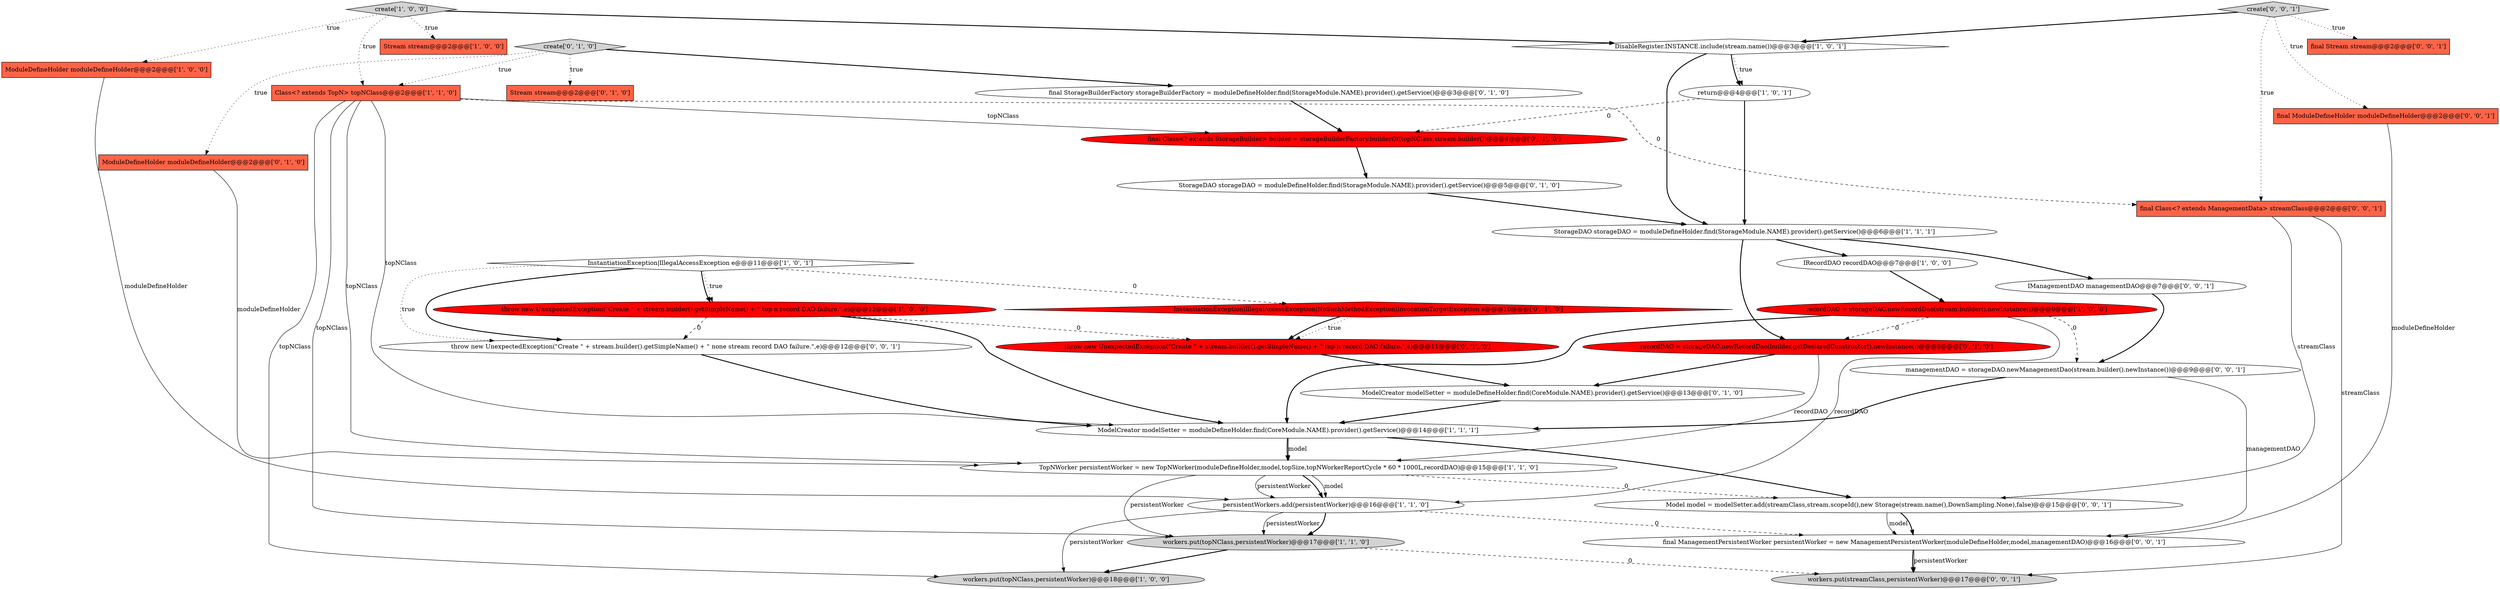 digraph {
18 [style = filled, label = "create['0', '1', '0']", fillcolor = lightgray, shape = diamond image = "AAA0AAABBB2BBB"];
19 [style = filled, label = "ModuleDefineHolder moduleDefineHolder@@@2@@@['0', '1', '0']", fillcolor = tomato, shape = box image = "AAA0AAABBB2BBB"];
8 [style = filled, label = "InstantiationException|IllegalAccessException e@@@11@@@['1', '0', '1']", fillcolor = white, shape = diamond image = "AAA0AAABBB1BBB"];
17 [style = filled, label = "ModelCreator modelSetter = moduleDefineHolder.find(CoreModule.NAME).provider().getService()@@@13@@@['0', '1', '0']", fillcolor = white, shape = ellipse image = "AAA0AAABBB2BBB"];
0 [style = filled, label = "recordDAO = storageDAO.newRecordDao(stream.builder().newInstance())@@@9@@@['1', '0', '0']", fillcolor = red, shape = ellipse image = "AAA1AAABBB1BBB"];
12 [style = filled, label = "IRecordDAO recordDAO@@@7@@@['1', '0', '0']", fillcolor = white, shape = ellipse image = "AAA0AAABBB1BBB"];
13 [style = filled, label = "workers.put(topNClass,persistentWorker)@@@17@@@['1', '1', '0']", fillcolor = lightgray, shape = ellipse image = "AAA0AAABBB1BBB"];
33 [style = filled, label = "managementDAO = storageDAO.newManagementDao(stream.builder().newInstance())@@@9@@@['0', '0', '1']", fillcolor = white, shape = ellipse image = "AAA0AAABBB3BBB"];
35 [style = filled, label = "Model model = modelSetter.add(streamClass,stream.scopeId(),new Storage(stream.name(),DownSampling.None),false)@@@15@@@['0', '0', '1']", fillcolor = white, shape = ellipse image = "AAA0AAABBB3BBB"];
5 [style = filled, label = "TopNWorker persistentWorker = new TopNWorker(moduleDefineHolder,model,topSize,topNWorkerReportCycle * 60 * 1000L,recordDAO)@@@15@@@['1', '1', '0']", fillcolor = white, shape = ellipse image = "AAA0AAABBB1BBB"];
1 [style = filled, label = "return@@@4@@@['1', '0', '1']", fillcolor = white, shape = ellipse image = "AAA0AAABBB1BBB"];
9 [style = filled, label = "ModuleDefineHolder moduleDefineHolder@@@2@@@['1', '0', '0']", fillcolor = tomato, shape = box image = "AAA0AAABBB1BBB"];
11 [style = filled, label = "Class<? extends TopN> topNClass@@@2@@@['1', '1', '0']", fillcolor = tomato, shape = box image = "AAA0AAABBB1BBB"];
15 [style = filled, label = "DisableRegister.INSTANCE.include(stream.name())@@@3@@@['1', '0', '1']", fillcolor = white, shape = diamond image = "AAA0AAABBB1BBB"];
32 [style = filled, label = "create['0', '0', '1']", fillcolor = lightgray, shape = diamond image = "AAA0AAABBB3BBB"];
25 [style = filled, label = "InstantiationException|IllegalAccessException|NoSuchMethodException|InvocationTargetException e@@@10@@@['0', '1', '0']", fillcolor = red, shape = diamond image = "AAA1AAABBB2BBB"];
23 [style = filled, label = "recordDAO = storageDAO.newRecordDao(builder.getDeclaredConstructor().newInstance())@@@8@@@['0', '1', '0']", fillcolor = red, shape = ellipse image = "AAA1AAABBB2BBB"];
2 [style = filled, label = "ModelCreator modelSetter = moduleDefineHolder.find(CoreModule.NAME).provider().getService()@@@14@@@['1', '1', '1']", fillcolor = white, shape = ellipse image = "AAA0AAABBB1BBB"];
4 [style = filled, label = "Stream stream@@@2@@@['1', '0', '0']", fillcolor = tomato, shape = box image = "AAA0AAABBB1BBB"];
24 [style = filled, label = "throw new UnexpectedException(\"Create \" + stream.builder().getSimpleName() + \" top n record DAO failure.\",e)@@@11@@@['0', '1', '0']", fillcolor = red, shape = ellipse image = "AAA1AAABBB2BBB"];
10 [style = filled, label = "throw new UnexpectedException(\"Create \" + stream.builder().getSimpleName() + \" top n record DAO failure.\",e)@@@12@@@['1', '0', '0']", fillcolor = red, shape = ellipse image = "AAA1AAABBB1BBB"];
27 [style = filled, label = "final ManagementPersistentWorker persistentWorker = new ManagementPersistentWorker(moduleDefineHolder,model,managementDAO)@@@16@@@['0', '0', '1']", fillcolor = white, shape = ellipse image = "AAA0AAABBB3BBB"];
28 [style = filled, label = "final ModuleDefineHolder moduleDefineHolder@@@2@@@['0', '0', '1']", fillcolor = tomato, shape = box image = "AAA0AAABBB3BBB"];
14 [style = filled, label = "workers.put(topNClass,persistentWorker)@@@18@@@['1', '0', '0']", fillcolor = lightgray, shape = ellipse image = "AAA0AAABBB1BBB"];
34 [style = filled, label = "final Class<? extends ManagementData> streamClass@@@2@@@['0', '0', '1']", fillcolor = tomato, shape = box image = "AAA0AAABBB3BBB"];
7 [style = filled, label = "StorageDAO storageDAO = moduleDefineHolder.find(StorageModule.NAME).provider().getService()@@@6@@@['1', '1', '1']", fillcolor = white, shape = ellipse image = "AAA0AAABBB1BBB"];
20 [style = filled, label = "StorageDAO storageDAO = moduleDefineHolder.find(StorageModule.NAME).provider().getService()@@@5@@@['0', '1', '0']", fillcolor = white, shape = ellipse image = "AAA0AAABBB2BBB"];
29 [style = filled, label = "IManagementDAO managementDAO@@@7@@@['0', '0', '1']", fillcolor = white, shape = ellipse image = "AAA0AAABBB3BBB"];
6 [style = filled, label = "create['1', '0', '0']", fillcolor = lightgray, shape = diamond image = "AAA0AAABBB1BBB"];
16 [style = filled, label = "final Class<? extends StorageBuilder> builder = storageBuilderFactory.builderOf(topNClass,stream.builder())@@@4@@@['0', '1', '0']", fillcolor = red, shape = ellipse image = "AAA1AAABBB2BBB"];
3 [style = filled, label = "persistentWorkers.add(persistentWorker)@@@16@@@['1', '1', '0']", fillcolor = white, shape = ellipse image = "AAA0AAABBB1BBB"];
21 [style = filled, label = "final StorageBuilderFactory storageBuilderFactory = moduleDefineHolder.find(StorageModule.NAME).provider().getService()@@@3@@@['0', '1', '0']", fillcolor = white, shape = ellipse image = "AAA0AAABBB2BBB"];
30 [style = filled, label = "workers.put(streamClass,persistentWorker)@@@17@@@['0', '0', '1']", fillcolor = lightgray, shape = ellipse image = "AAA0AAABBB3BBB"];
22 [style = filled, label = "Stream stream@@@2@@@['0', '1', '0']", fillcolor = tomato, shape = box image = "AAA0AAABBB2BBB"];
26 [style = filled, label = "throw new UnexpectedException(\"Create \" + stream.builder().getSimpleName() + \" none stream record DAO failure.\",e)@@@12@@@['0', '0', '1']", fillcolor = white, shape = ellipse image = "AAA0AAABBB3BBB"];
31 [style = filled, label = "final Stream stream@@@2@@@['0', '0', '1']", fillcolor = tomato, shape = box image = "AAA0AAABBB3BBB"];
5->3 [style = bold, label=""];
2->35 [style = bold, label=""];
8->26 [style = dotted, label="true"];
35->27 [style = solid, label="model"];
8->10 [style = bold, label=""];
32->28 [style = dotted, label="true"];
35->27 [style = bold, label=""];
9->3 [style = solid, label="moduleDefineHolder"];
32->34 [style = dotted, label="true"];
15->7 [style = bold, label=""];
23->5 [style = solid, label="recordDAO"];
7->12 [style = bold, label=""];
27->30 [style = solid, label="persistentWorker"];
3->13 [style = solid, label="persistentWorker"];
34->30 [style = solid, label="streamClass"];
0->23 [style = dashed, label="0"];
27->30 [style = bold, label=""];
11->34 [style = dashed, label="0"];
0->2 [style = bold, label=""];
3->14 [style = solid, label="persistentWorker"];
11->14 [style = solid, label="topNClass"];
18->19 [style = dotted, label="true"];
3->27 [style = dashed, label="0"];
5->3 [style = solid, label="model"];
25->24 [style = dotted, label="true"];
8->26 [style = bold, label=""];
8->10 [style = dotted, label="true"];
5->13 [style = solid, label="persistentWorker"];
12->0 [style = bold, label=""];
1->7 [style = bold, label=""];
11->13 [style = solid, label="topNClass"];
6->15 [style = bold, label=""];
25->24 [style = bold, label=""];
18->11 [style = dotted, label="true"];
26->2 [style = bold, label=""];
29->33 [style = bold, label=""];
10->26 [style = dashed, label="0"];
5->35 [style = dashed, label="0"];
6->4 [style = dotted, label="true"];
17->2 [style = bold, label=""];
6->9 [style = dotted, label="true"];
0->3 [style = solid, label="recordDAO"];
15->1 [style = bold, label=""];
1->16 [style = dashed, label="0"];
15->1 [style = dotted, label="true"];
34->35 [style = solid, label="streamClass"];
0->33 [style = dashed, label="0"];
7->23 [style = bold, label=""];
7->29 [style = bold, label=""];
24->17 [style = bold, label=""];
11->5 [style = solid, label="topNClass"];
32->15 [style = bold, label=""];
11->16 [style = solid, label="topNClass"];
3->13 [style = bold, label=""];
21->16 [style = bold, label=""];
8->25 [style = dashed, label="0"];
23->17 [style = bold, label=""];
19->5 [style = solid, label="moduleDefineHolder"];
10->2 [style = bold, label=""];
5->3 [style = solid, label="persistentWorker"];
28->27 [style = solid, label="moduleDefineHolder"];
6->11 [style = dotted, label="true"];
33->27 [style = solid, label="managementDAO"];
20->7 [style = bold, label=""];
18->21 [style = bold, label=""];
16->20 [style = bold, label=""];
13->14 [style = bold, label=""];
10->24 [style = dashed, label="0"];
13->30 [style = dashed, label="0"];
33->2 [style = bold, label=""];
32->31 [style = dotted, label="true"];
2->5 [style = bold, label=""];
2->5 [style = solid, label="model"];
11->2 [style = solid, label="topNClass"];
18->22 [style = dotted, label="true"];
}
